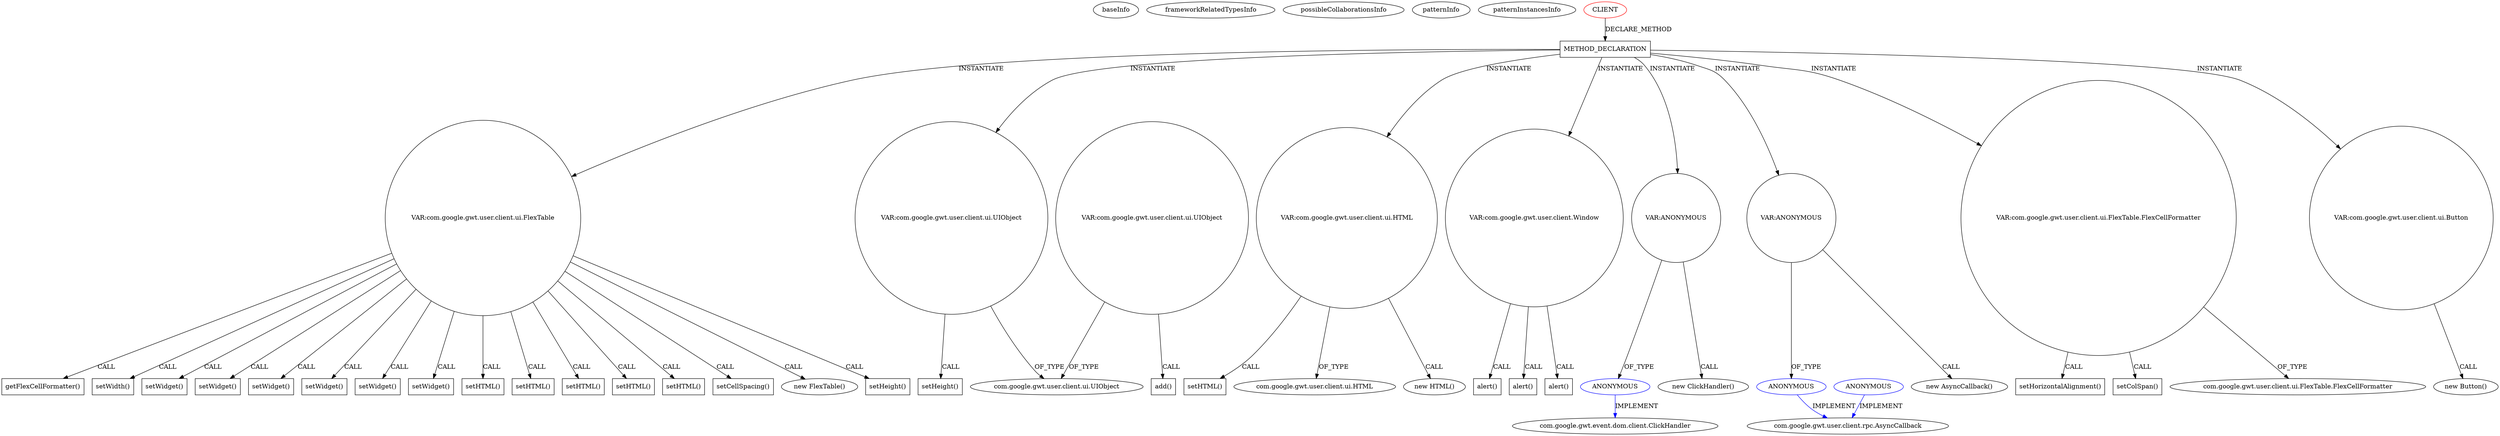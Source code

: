 digraph {
baseInfo[graphId=1102,category="pattern",isAnonymous=false,possibleRelation=false]
frameworkRelatedTypesInfo[]
possibleCollaborationsInfo[]
patternInfo[frequency=2.0,patternRootClient=0]
patternInstancesInfo[0="MainMain-ChatCafeine~/MainMain-ChatCafeine/ChatCafeine-master/ChatCafeine/src/sources/client/vue/administration/AdminPanel.java~AdminPanel~204",1="MainMain-ChatCafeine~/MainMain-ChatCafeine/ChatCafeine-master/ChatCafeine/src/sources/client/vue/accueil/AccueilPanel.java~AccueilPanel~198"]
339[label="new FlexTable()",vertexType="CONSTRUCTOR_CALL",isFrameworkType=false]
340[label="VAR:com.google.gwt.user.client.ui.FlexTable",vertexType="VARIABLE_EXPRESION",isFrameworkType=false,shape=circle]
347[label="setHeight()",vertexType="INSIDE_CALL",isFrameworkType=false,shape=box]
349[label="getFlexCellFormatter()",vertexType="INSIDE_CALL",isFrameworkType=false,shape=box]
345[label="setWidth()",vertexType="INSIDE_CALL",isFrameworkType=false,shape=box]
327[label="METHOD_DECLARATION",vertexType="CLIENT_METHOD_DECLARATION",isFrameworkType=false,shape=box]
0[label="CLIENT",vertexType="ROOT_CLIENT_CLASS_DECLARATION",isFrameworkType=false,color=red]
329[label="VAR:com.google.gwt.user.client.ui.UIObject",vertexType="VARIABLE_EXPRESION",isFrameworkType=false,shape=circle]
377[label="setWidget()",vertexType="INSIDE_CALL",isFrameworkType=false,shape=box]
391[label="setWidget()",vertexType="INSIDE_CALL",isFrameworkType=false,shape=box]
385[label="setWidget()",vertexType="INSIDE_CALL",isFrameworkType=false,shape=box]
429[label="setWidget()",vertexType="INSIDE_CALL",isFrameworkType=false,shape=box]
381[label="setWidget()",vertexType="INSIDE_CALL",isFrameworkType=false,shape=box]
389[label="setWidget()",vertexType="INSIDE_CALL",isFrameworkType=false,shape=box]
387[label="setHTML()",vertexType="INSIDE_CALL",isFrameworkType=false,shape=box]
351[label="setHTML()",vertexType="INSIDE_CALL",isFrameworkType=false,shape=box]
375[label="setHTML()",vertexType="INSIDE_CALL",isFrameworkType=false,shape=box]
383[label="setHTML()",vertexType="INSIDE_CALL",isFrameworkType=false,shape=box]
379[label="setHTML()",vertexType="INSIDE_CALL",isFrameworkType=false,shape=box]
358[label="VAR:com.google.gwt.user.client.ui.HTML",vertexType="VARIABLE_EXPRESION",isFrameworkType=false,shape=circle]
357[label="new HTML()",vertexType="CONSTRUCTOR_CALL",isFrameworkType=false]
421[label="setHTML()",vertexType="INSIDE_CALL",isFrameworkType=false,shape=box]
343[label="setCellSpacing()",vertexType="INSIDE_CALL",isFrameworkType=false,shape=box]
413[label="VAR:com.google.gwt.user.client.Window",vertexType="VARIABLE_EXPRESION",isFrameworkType=false,shape=circle]
396[label="VAR:ANONYMOUS",vertexType="VARIABLE_EXPRESION",isFrameworkType=false,shape=circle]
397[label="ANONYMOUS",vertexType="REFERENCE_ANONYMOUS_DECLARATION",isFrameworkType=false,color=blue]
410[label="VAR:ANONYMOUS",vertexType="VARIABLE_EXPRESION",isFrameworkType=false,shape=circle]
411[label="ANONYMOUS",vertexType="REFERENCE_ANONYMOUS_DECLARATION",isFrameworkType=false,color=blue]
395[label="new ClickHandler()",vertexType="CONSTRUCTOR_CALL",isFrameworkType=false]
352[label="VAR:com.google.gwt.user.client.ui.FlexTable.FlexCellFormatter",vertexType="VARIABLE_EXPRESION",isFrameworkType=false,shape=circle]
354[label="com.google.gwt.user.client.ui.FlexTable.FlexCellFormatter",vertexType="FRAMEWORK_CLASS_TYPE",isFrameworkType=false]
356[label="setHorizontalAlignment()",vertexType="INSIDE_CALL",isFrameworkType=false,shape=box]
353[label="setColSpan()",vertexType="INSIDE_CALL",isFrameworkType=false,shape=box]
73[label="com.google.gwt.user.client.ui.UIObject",vertexType="FRAMEWORK_CLASS_TYPE",isFrameworkType=false]
172[label="VAR:com.google.gwt.user.client.ui.UIObject",vertexType="VARIABLE_EXPRESION",isFrameworkType=false,shape=circle]
326[label="add()",vertexType="INSIDE_CALL",isFrameworkType=false,shape=box]
398[label="com.google.gwt.event.dom.client.ClickHandler",vertexType="FRAMEWORK_INTERFACE_TYPE",isFrameworkType=false]
393[label="VAR:com.google.gwt.user.client.ui.Button",vertexType="VARIABLE_EXPRESION",isFrameworkType=false,shape=circle]
392[label="new Button()",vertexType="CONSTRUCTOR_CALL",isFrameworkType=false]
409[label="new AsyncCallback()",vertexType="CONSTRUCTOR_CALL",isFrameworkType=false]
333[label="setHeight()",vertexType="INSIDE_CALL",isFrameworkType=false,shape=box]
414[label="alert()",vertexType="INSIDE_CALL",isFrameworkType=false,shape=box]
417[label="alert()",vertexType="INSIDE_CALL",isFrameworkType=false,shape=box]
419[label="alert()",vertexType="INSIDE_CALL",isFrameworkType=false,shape=box]
359[label="com.google.gwt.user.client.ui.HTML",vertexType="FRAMEWORK_CLASS_TYPE",isFrameworkType=false]
87[label="com.google.gwt.user.client.rpc.AsyncCallback",vertexType="FRAMEWORK_INTERFACE_TYPE",isFrameworkType=false]
116[label="ANONYMOUS",vertexType="REFERENCE_ANONYMOUS_DECLARATION",isFrameworkType=false,color=blue]
329->73[label="OF_TYPE"]
397->398[label="IMPLEMENT",color=blue]
340->339[label="CALL"]
413->417[label="CALL"]
327->329[label="INSTANTIATE"]
352->353[label="CALL"]
340->351[label="CALL"]
327->393[label="INSTANTIATE"]
352->354[label="OF_TYPE"]
327->352[label="INSTANTIATE"]
327->413[label="INSTANTIATE"]
411->87[label="IMPLEMENT",color=blue]
340->429[label="CALL"]
340->379[label="CALL"]
116->87[label="IMPLEMENT",color=blue]
172->73[label="OF_TYPE"]
327->410[label="INSTANTIATE"]
413->414[label="CALL"]
340->343[label="CALL"]
340->349[label="CALL"]
327->358[label="INSTANTIATE"]
340->375[label="CALL"]
329->333[label="CALL"]
340->391[label="CALL"]
340->377[label="CALL"]
413->419[label="CALL"]
396->397[label="OF_TYPE"]
410->409[label="CALL"]
340->387[label="CALL"]
0->327[label="DECLARE_METHOD"]
327->340[label="INSTANTIATE"]
393->392[label="CALL"]
410->411[label="OF_TYPE"]
352->356[label="CALL"]
172->326[label="CALL"]
358->359[label="OF_TYPE"]
340->347[label="CALL"]
358->421[label="CALL"]
340->383[label="CALL"]
340->385[label="CALL"]
340->345[label="CALL"]
340->381[label="CALL"]
396->395[label="CALL"]
327->396[label="INSTANTIATE"]
358->357[label="CALL"]
340->389[label="CALL"]
}
